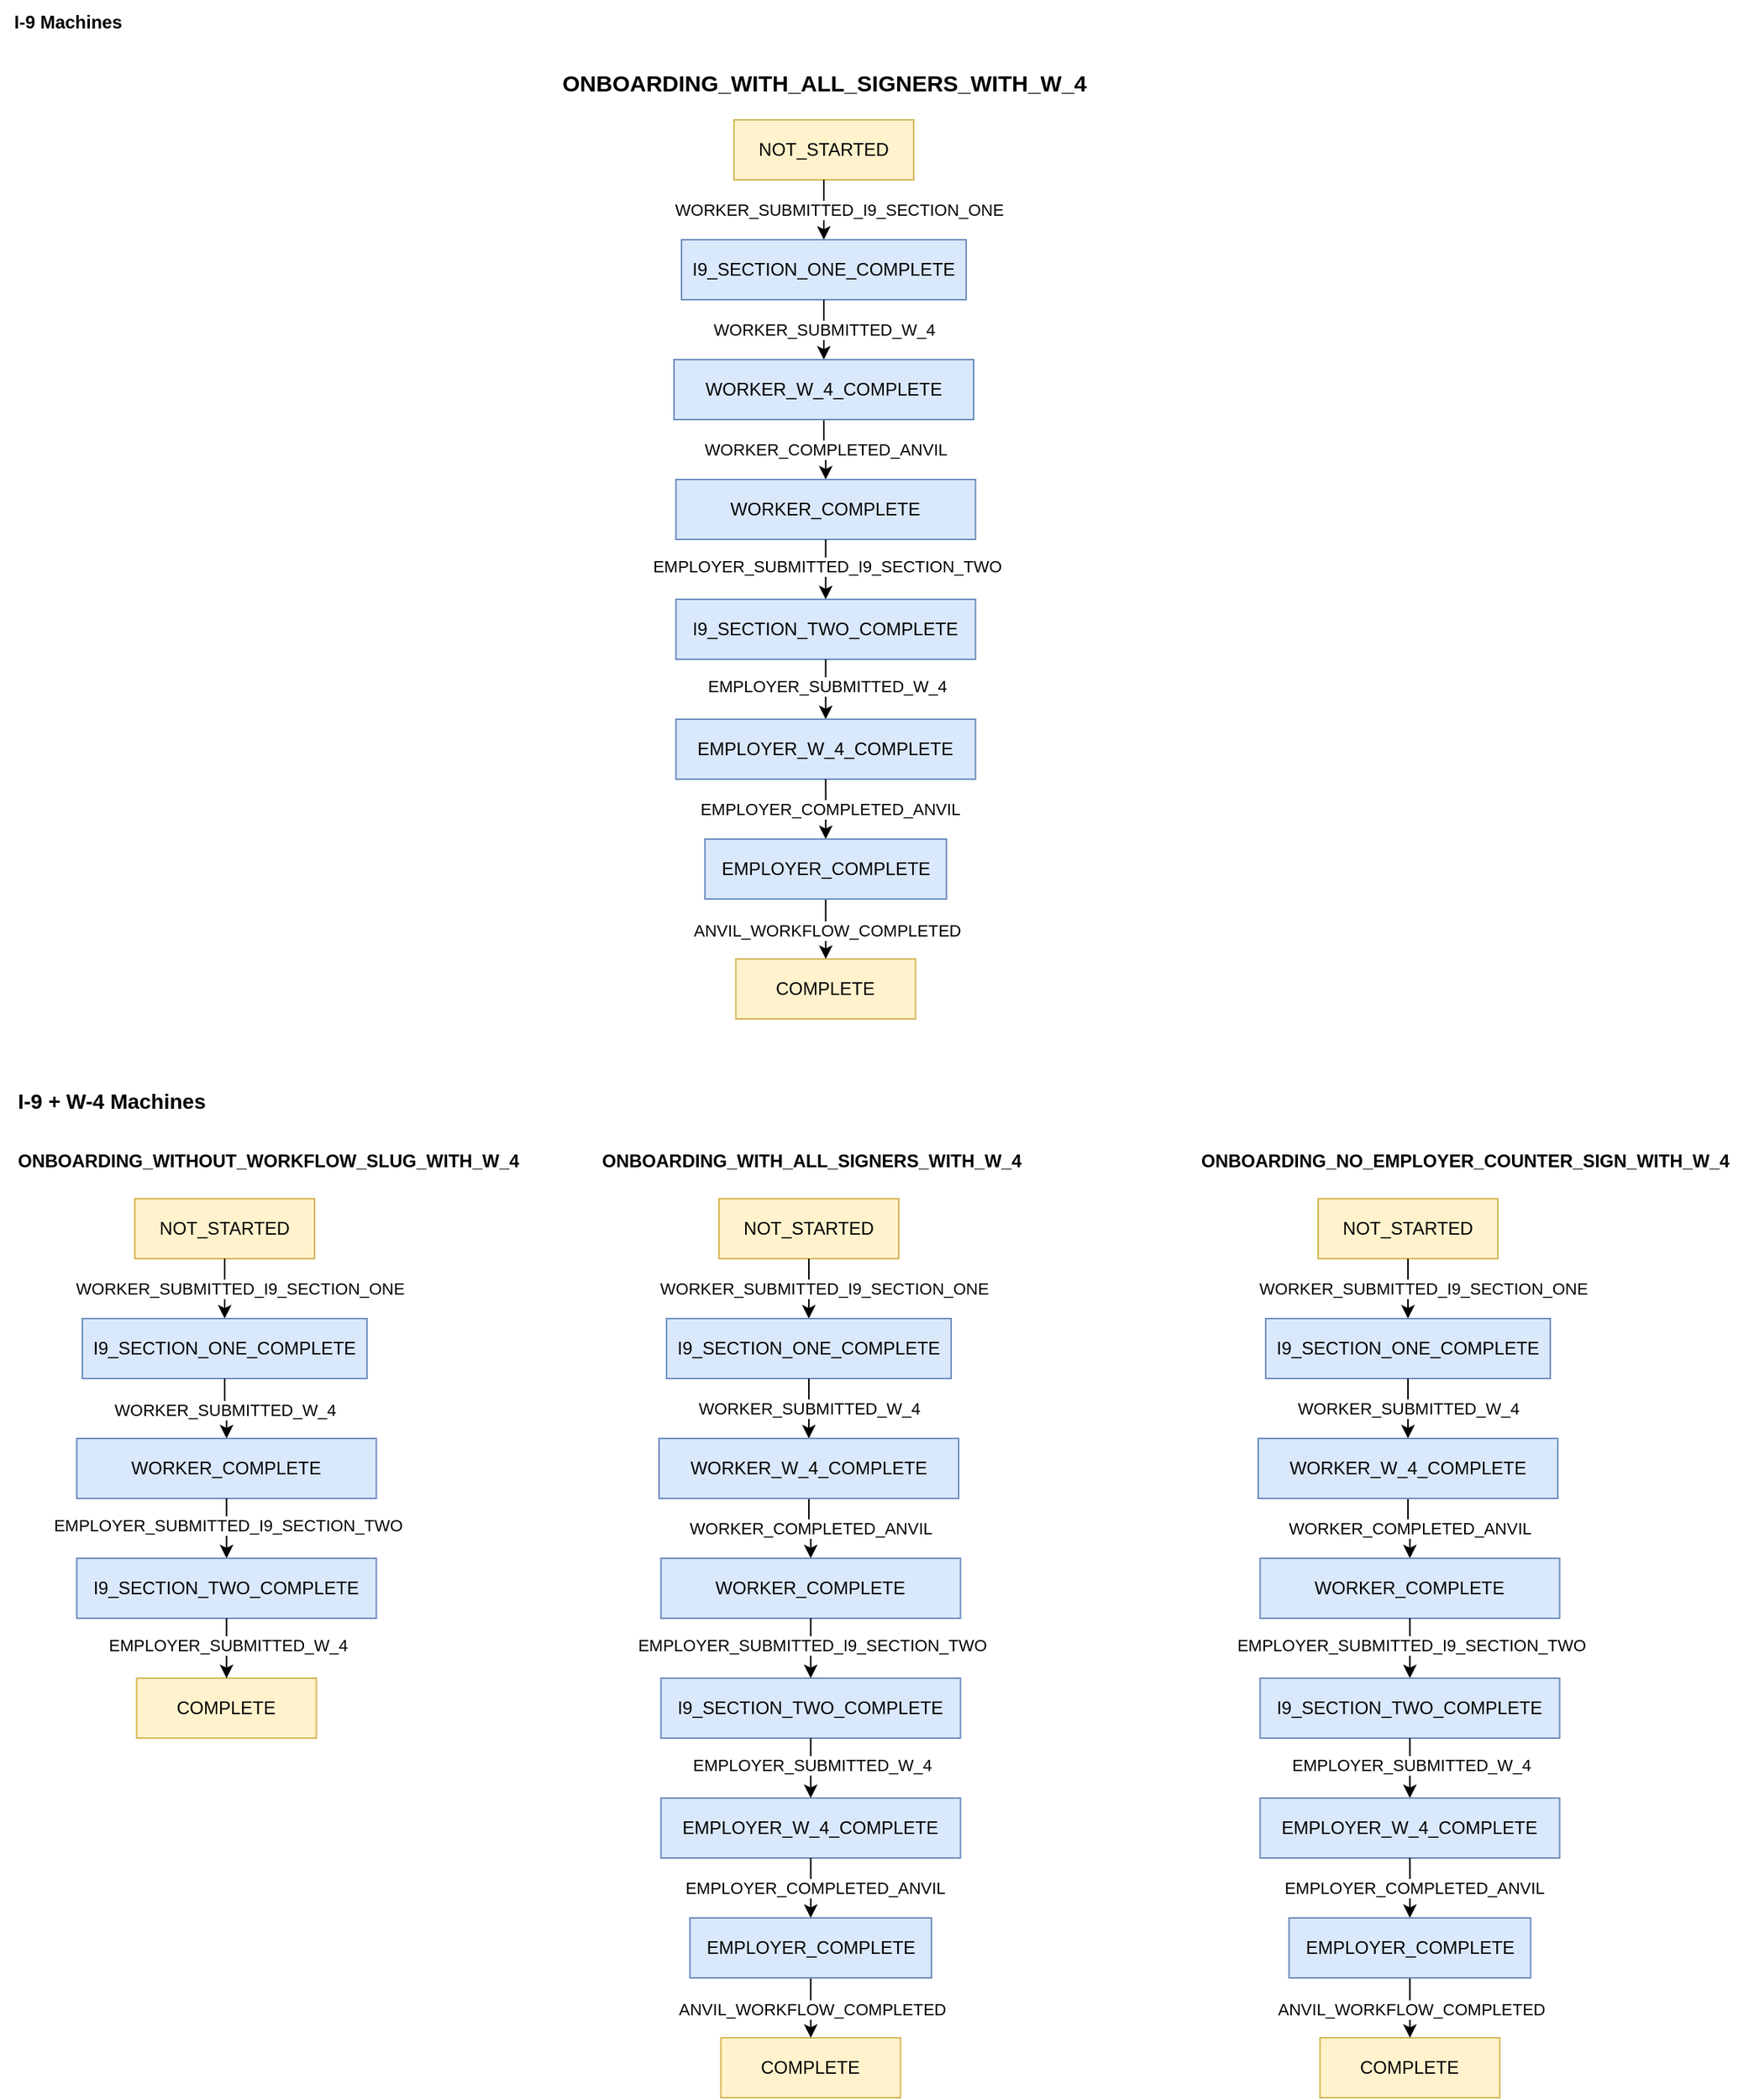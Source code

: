 <mxfile version="24.6.3" type="github">
  <diagram name="Page-1" id="iukkpxbPmAniCHK0yDrJ">
    <mxGraphModel dx="1499" dy="839" grid="1" gridSize="10" guides="1" tooltips="1" connect="1" arrows="1" fold="1" page="1" pageScale="1" pageWidth="850" pageHeight="1100" math="0" shadow="0">
      <root>
        <mxCell id="0" />
        <mxCell id="1" parent="0" />
        <mxCell id="TotN1_Kpjb51vsJ2ve7N-13" value="I-9 Machines" style="text;html=1;align=center;verticalAlign=middle;resizable=0;points=[];autosize=1;strokeColor=none;fillColor=none;fontStyle=1" vertex="1" parent="1">
          <mxGeometry width="90" height="30" as="geometry" />
        </mxCell>
        <mxCell id="TotN1_Kpjb51vsJ2ve7N-20" value="NOT_STARTED" style="whiteSpace=wrap;html=1;fillColor=#fff2cc;strokeColor=#d6b656;" vertex="1" parent="1">
          <mxGeometry x="490" y="80" width="120" height="40" as="geometry" />
        </mxCell>
        <mxCell id="TotN1_Kpjb51vsJ2ve7N-21" value="COMPLETE" style="whiteSpace=wrap;html=1;fillColor=#fff2cc;strokeColor=#d6b656;" vertex="1" parent="1">
          <mxGeometry x="491.25" y="640" width="120" height="40" as="geometry" />
        </mxCell>
        <mxCell id="TotN1_Kpjb51vsJ2ve7N-22" style="edgeStyle=orthogonalEdgeStyle;rounded=0;orthogonalLoop=1;jettySize=auto;html=1;entryX=0.5;entryY=0;entryDx=0;entryDy=0;exitX=0.5;exitY=1;exitDx=0;exitDy=0;" edge="1" parent="1" source="TotN1_Kpjb51vsJ2ve7N-20" target="TotN1_Kpjb51vsJ2ve7N-25">
          <mxGeometry relative="1" as="geometry">
            <mxPoint x="550" y="180" as="sourcePoint" />
          </mxGeometry>
        </mxCell>
        <mxCell id="TotN1_Kpjb51vsJ2ve7N-54" value="WORKER_SUBMITTED_I9_SECTION_ONE" style="edgeLabel;html=1;align=center;verticalAlign=middle;resizable=0;points=[];" vertex="1" connectable="0" parent="TotN1_Kpjb51vsJ2ve7N-22">
          <mxGeometry y="2" relative="1" as="geometry">
            <mxPoint x="8" as="offset" />
          </mxGeometry>
        </mxCell>
        <mxCell id="TotN1_Kpjb51vsJ2ve7N-25" value="I9_SECTION_ONE_COMPLETE" style="whiteSpace=wrap;html=1;fillColor=#dae8fc;strokeColor=#6c8ebf;" vertex="1" parent="1">
          <mxGeometry x="455" y="160" width="190" height="40" as="geometry" />
        </mxCell>
        <mxCell id="TotN1_Kpjb51vsJ2ve7N-28" value="ONBOARDING_WITH_ALL_SIGNERS_WITH_W_4" style="text;html=1;align=center;verticalAlign=middle;resizable=0;points=[];autosize=1;strokeColor=none;fillColor=none;fontStyle=1;fontSize=15;" vertex="1" parent="1">
          <mxGeometry x="400" y="40" width="300" height="30" as="geometry" />
        </mxCell>
        <mxCell id="TotN1_Kpjb51vsJ2ve7N-35" style="edgeStyle=orthogonalEdgeStyle;rounded=0;orthogonalLoop=1;jettySize=auto;html=1;exitX=0.5;exitY=1;exitDx=0;exitDy=0;" edge="1" parent="1" source="TotN1_Kpjb51vsJ2ve7N-25" target="TotN1_Kpjb51vsJ2ve7N-33">
          <mxGeometry relative="1" as="geometry">
            <mxPoint x="550" y="300" as="sourcePoint" />
          </mxGeometry>
        </mxCell>
        <mxCell id="TotN1_Kpjb51vsJ2ve7N-56" value="WORKER_SUBMITTED_W_4" style="edgeLabel;html=1;align=center;verticalAlign=middle;resizable=0;points=[];" vertex="1" connectable="0" parent="TotN1_Kpjb51vsJ2ve7N-35">
          <mxGeometry x="-0.2" y="-2" relative="1" as="geometry">
            <mxPoint x="2" y="4" as="offset" />
          </mxGeometry>
        </mxCell>
        <mxCell id="TotN1_Kpjb51vsJ2ve7N-37" style="edgeStyle=orthogonalEdgeStyle;rounded=0;orthogonalLoop=1;jettySize=auto;html=1;entryX=0.5;entryY=0;entryDx=0;entryDy=0;" edge="1" parent="1" source="TotN1_Kpjb51vsJ2ve7N-33" target="TotN1_Kpjb51vsJ2ve7N-38">
          <mxGeometry relative="1" as="geometry">
            <mxPoint x="550" y="380" as="targetPoint" />
          </mxGeometry>
        </mxCell>
        <mxCell id="TotN1_Kpjb51vsJ2ve7N-57" value="WORKER_COMPLETED_ANVIL" style="edgeLabel;html=1;align=center;verticalAlign=middle;resizable=0;points=[];" vertex="1" connectable="0" parent="TotN1_Kpjb51vsJ2ve7N-37">
          <mxGeometry x="-0.013" relative="1" as="geometry">
            <mxPoint as="offset" />
          </mxGeometry>
        </mxCell>
        <mxCell id="TotN1_Kpjb51vsJ2ve7N-33" value="WORKER_W_4_COMPLETE" style="whiteSpace=wrap;html=1;fillColor=#dae8fc;strokeColor=#6c8ebf;" vertex="1" parent="1">
          <mxGeometry x="450" y="240" width="200" height="40" as="geometry" />
        </mxCell>
        <mxCell id="TotN1_Kpjb51vsJ2ve7N-38" value="WORKER_COMPLETE" style="whiteSpace=wrap;html=1;fillColor=#dae8fc;strokeColor=#6c8ebf;" vertex="1" parent="1">
          <mxGeometry x="451.25" y="320" width="200" height="40" as="geometry" />
        </mxCell>
        <mxCell id="TotN1_Kpjb51vsJ2ve7N-43" style="edgeStyle=orthogonalEdgeStyle;rounded=0;orthogonalLoop=1;jettySize=auto;html=1;exitX=0.5;exitY=1;exitDx=0;exitDy=0;" edge="1" parent="1" source="TotN1_Kpjb51vsJ2ve7N-38" target="TotN1_Kpjb51vsJ2ve7N-42">
          <mxGeometry relative="1" as="geometry">
            <mxPoint x="550" y="540" as="sourcePoint" />
          </mxGeometry>
        </mxCell>
        <mxCell id="TotN1_Kpjb51vsJ2ve7N-58" value="EMPLOYER_SUBMITTED_I9_SECTION_TWO" style="edgeLabel;html=1;align=center;verticalAlign=middle;resizable=0;points=[];" vertex="1" connectable="0" parent="TotN1_Kpjb51vsJ2ve7N-43">
          <mxGeometry x="-0.1" relative="1" as="geometry">
            <mxPoint as="offset" />
          </mxGeometry>
        </mxCell>
        <mxCell id="TotN1_Kpjb51vsJ2ve7N-42" value="I9_SECTION_TWO_COMPLETE" style="whiteSpace=wrap;html=1;fillColor=#dae8fc;strokeColor=#6c8ebf;" vertex="1" parent="1">
          <mxGeometry x="451.25" y="400" width="200" height="40" as="geometry" />
        </mxCell>
        <mxCell id="TotN1_Kpjb51vsJ2ve7N-47" style="edgeStyle=orthogonalEdgeStyle;rounded=0;orthogonalLoop=1;jettySize=auto;html=1;exitX=0.5;exitY=1;exitDx=0;exitDy=0;" edge="1" parent="1" source="TotN1_Kpjb51vsJ2ve7N-42" target="TotN1_Kpjb51vsJ2ve7N-46">
          <mxGeometry relative="1" as="geometry">
            <mxPoint x="550.1" y="660" as="sourcePoint" />
          </mxGeometry>
        </mxCell>
        <mxCell id="TotN1_Kpjb51vsJ2ve7N-59" value="EMPLOYER_SUBMITTED_W_4" style="edgeLabel;html=1;align=center;verticalAlign=middle;resizable=0;points=[];" vertex="1" connectable="0" parent="TotN1_Kpjb51vsJ2ve7N-47">
          <mxGeometry x="-0.1" relative="1" as="geometry">
            <mxPoint as="offset" />
          </mxGeometry>
        </mxCell>
        <mxCell id="TotN1_Kpjb51vsJ2ve7N-46" value="EMPLOYER_W_4_COMPLETE" style="whiteSpace=wrap;html=1;fillColor=#dae8fc;strokeColor=#6c8ebf;" vertex="1" parent="1">
          <mxGeometry x="451.25" y="480" width="200" height="40" as="geometry" />
        </mxCell>
        <mxCell id="TotN1_Kpjb51vsJ2ve7N-51" style="edgeStyle=orthogonalEdgeStyle;rounded=0;orthogonalLoop=1;jettySize=auto;html=1;entryX=0.5;entryY=0;entryDx=0;entryDy=0;exitX=0.5;exitY=1;exitDx=0;exitDy=0;" edge="1" parent="1" source="TotN1_Kpjb51vsJ2ve7N-46" target="TotN1_Kpjb51vsJ2ve7N-50">
          <mxGeometry relative="1" as="geometry">
            <mxPoint x="550.1" y="780" as="sourcePoint" />
          </mxGeometry>
        </mxCell>
        <mxCell id="TotN1_Kpjb51vsJ2ve7N-60" value="EMPLOYER_COMPLETED_ANVIL" style="edgeLabel;html=1;align=center;verticalAlign=middle;resizable=0;points=[];" vertex="1" connectable="0" parent="TotN1_Kpjb51vsJ2ve7N-51">
          <mxGeometry x="-0.012" y="3" relative="1" as="geometry">
            <mxPoint as="offset" />
          </mxGeometry>
        </mxCell>
        <mxCell id="TotN1_Kpjb51vsJ2ve7N-53" style="edgeStyle=orthogonalEdgeStyle;rounded=0;orthogonalLoop=1;jettySize=auto;html=1;" edge="1" parent="1" source="TotN1_Kpjb51vsJ2ve7N-50" target="TotN1_Kpjb51vsJ2ve7N-21">
          <mxGeometry relative="1" as="geometry">
            <mxPoint x="550.01" y="650" as="targetPoint" />
          </mxGeometry>
        </mxCell>
        <mxCell id="TotN1_Kpjb51vsJ2ve7N-61" value="ANVIL_WORKFLOW_COMPLETED" style="edgeLabel;html=1;align=center;verticalAlign=middle;resizable=0;points=[];" vertex="1" connectable="0" parent="TotN1_Kpjb51vsJ2ve7N-53">
          <mxGeometry x="-0.15" relative="1" as="geometry">
            <mxPoint y="4" as="offset" />
          </mxGeometry>
        </mxCell>
        <mxCell id="TotN1_Kpjb51vsJ2ve7N-50" value="EMPLOYER_COMPLETE" style="whiteSpace=wrap;html=1;fillColor=#dae8fc;strokeColor=#6c8ebf;" vertex="1" parent="1">
          <mxGeometry x="470.62" y="560" width="161.25" height="40" as="geometry" />
        </mxCell>
        <mxCell id="TotN1_Kpjb51vsJ2ve7N-62" value="I-9 + W-4 Machines" style="text;html=1;align=left;verticalAlign=middle;resizable=0;points=[];autosize=1;strokeColor=none;fillColor=none;fontStyle=1;fontSize=14;" vertex="1" parent="1">
          <mxGeometry x="10" y="720" width="140" height="30" as="geometry" />
        </mxCell>
        <mxCell id="TotN1_Kpjb51vsJ2ve7N-63" value="NOT_STARTED" style="whiteSpace=wrap;html=1;fillColor=#fff2cc;strokeColor=#d6b656;" vertex="1" parent="1">
          <mxGeometry x="90" y="800" width="120" height="40" as="geometry" />
        </mxCell>
        <mxCell id="TotN1_Kpjb51vsJ2ve7N-64" value="COMPLETE" style="whiteSpace=wrap;html=1;fillColor=#fff2cc;strokeColor=#d6b656;" vertex="1" parent="1">
          <mxGeometry x="91.25" y="1120" width="120" height="40" as="geometry" />
        </mxCell>
        <mxCell id="TotN1_Kpjb51vsJ2ve7N-65" style="edgeStyle=orthogonalEdgeStyle;rounded=0;orthogonalLoop=1;jettySize=auto;html=1;entryX=0.5;entryY=0;entryDx=0;entryDy=0;exitX=0.5;exitY=1;exitDx=0;exitDy=0;" edge="1" parent="1" source="TotN1_Kpjb51vsJ2ve7N-63" target="TotN1_Kpjb51vsJ2ve7N-67">
          <mxGeometry relative="1" as="geometry">
            <mxPoint x="150" y="900" as="sourcePoint" />
          </mxGeometry>
        </mxCell>
        <mxCell id="TotN1_Kpjb51vsJ2ve7N-66" value="WORKER_SUBMITTED_I9_SECTION_ONE" style="edgeLabel;html=1;align=center;verticalAlign=middle;resizable=0;points=[];" vertex="1" connectable="0" parent="TotN1_Kpjb51vsJ2ve7N-65">
          <mxGeometry y="2" relative="1" as="geometry">
            <mxPoint x="8" as="offset" />
          </mxGeometry>
        </mxCell>
        <mxCell id="TotN1_Kpjb51vsJ2ve7N-67" value="I9_SECTION_ONE_COMPLETE" style="whiteSpace=wrap;html=1;fillColor=#dae8fc;strokeColor=#6c8ebf;" vertex="1" parent="1">
          <mxGeometry x="55" y="880" width="190" height="40" as="geometry" />
        </mxCell>
        <mxCell id="TotN1_Kpjb51vsJ2ve7N-68" value="&lt;div&gt;ONBOARDING_WITHOUT_WORKFLOW_SLUG_WITH_W_4&lt;/div&gt;" style="text;html=1;align=left;verticalAlign=middle;resizable=0;points=[];autosize=1;strokeColor=none;fillColor=none;fontStyle=1;fontSize=12;" vertex="1" parent="1">
          <mxGeometry x="10" y="760" width="350" height="30" as="geometry" />
        </mxCell>
        <mxCell id="TotN1_Kpjb51vsJ2ve7N-69" style="edgeStyle=orthogonalEdgeStyle;rounded=0;orthogonalLoop=1;jettySize=auto;html=1;exitX=0.5;exitY=1;exitDx=0;exitDy=0;entryX=0.5;entryY=0;entryDx=0;entryDy=0;" edge="1" parent="1" source="TotN1_Kpjb51vsJ2ve7N-67" target="TotN1_Kpjb51vsJ2ve7N-74">
          <mxGeometry relative="1" as="geometry">
            <mxPoint x="150" y="1020" as="sourcePoint" />
            <mxPoint x="150.0" y="960" as="targetPoint" />
          </mxGeometry>
        </mxCell>
        <mxCell id="TotN1_Kpjb51vsJ2ve7N-70" value="WORKER_SUBMITTED_W_4" style="edgeLabel;html=1;align=center;verticalAlign=middle;resizable=0;points=[];" vertex="1" connectable="0" parent="TotN1_Kpjb51vsJ2ve7N-69">
          <mxGeometry x="-0.2" y="-2" relative="1" as="geometry">
            <mxPoint x="2" y="4" as="offset" />
          </mxGeometry>
        </mxCell>
        <mxCell id="TotN1_Kpjb51vsJ2ve7N-74" value="WORKER_COMPLETE" style="whiteSpace=wrap;html=1;fillColor=#dae8fc;strokeColor=#6c8ebf;" vertex="1" parent="1">
          <mxGeometry x="51.25" y="960" width="200" height="40" as="geometry" />
        </mxCell>
        <mxCell id="TotN1_Kpjb51vsJ2ve7N-75" style="edgeStyle=orthogonalEdgeStyle;rounded=0;orthogonalLoop=1;jettySize=auto;html=1;exitX=0.5;exitY=1;exitDx=0;exitDy=0;" edge="1" parent="1" source="TotN1_Kpjb51vsJ2ve7N-74" target="TotN1_Kpjb51vsJ2ve7N-77">
          <mxGeometry relative="1" as="geometry">
            <mxPoint x="150" y="1260" as="sourcePoint" />
          </mxGeometry>
        </mxCell>
        <mxCell id="TotN1_Kpjb51vsJ2ve7N-76" value="EMPLOYER_SUBMITTED_I9_SECTION_TWO" style="edgeLabel;html=1;align=center;verticalAlign=middle;resizable=0;points=[];" vertex="1" connectable="0" parent="TotN1_Kpjb51vsJ2ve7N-75">
          <mxGeometry x="-0.1" relative="1" as="geometry">
            <mxPoint as="offset" />
          </mxGeometry>
        </mxCell>
        <mxCell id="TotN1_Kpjb51vsJ2ve7N-77" value="I9_SECTION_TWO_COMPLETE" style="whiteSpace=wrap;html=1;fillColor=#dae8fc;strokeColor=#6c8ebf;" vertex="1" parent="1">
          <mxGeometry x="51.25" y="1040" width="200" height="40" as="geometry" />
        </mxCell>
        <mxCell id="TotN1_Kpjb51vsJ2ve7N-78" style="edgeStyle=orthogonalEdgeStyle;rounded=0;orthogonalLoop=1;jettySize=auto;html=1;exitX=0.5;exitY=1;exitDx=0;exitDy=0;entryX=0.5;entryY=0;entryDx=0;entryDy=0;" edge="1" parent="1" source="TotN1_Kpjb51vsJ2ve7N-77" target="TotN1_Kpjb51vsJ2ve7N-64">
          <mxGeometry relative="1" as="geometry">
            <mxPoint x="150.1" y="1380" as="sourcePoint" />
            <mxPoint x="151.25" y="1200" as="targetPoint" />
          </mxGeometry>
        </mxCell>
        <mxCell id="TotN1_Kpjb51vsJ2ve7N-79" value="EMPLOYER_SUBMITTED_W_4" style="edgeLabel;html=1;align=center;verticalAlign=middle;resizable=0;points=[];" vertex="1" connectable="0" parent="TotN1_Kpjb51vsJ2ve7N-78">
          <mxGeometry x="-0.1" relative="1" as="geometry">
            <mxPoint as="offset" />
          </mxGeometry>
        </mxCell>
        <mxCell id="TotN1_Kpjb51vsJ2ve7N-89" value="NOT_STARTED" style="whiteSpace=wrap;html=1;fillColor=#fff2cc;strokeColor=#d6b656;" vertex="1" parent="1">
          <mxGeometry x="480" y="800" width="120" height="40" as="geometry" />
        </mxCell>
        <mxCell id="TotN1_Kpjb51vsJ2ve7N-90" value="COMPLETE" style="whiteSpace=wrap;html=1;fillColor=#fff2cc;strokeColor=#d6b656;" vertex="1" parent="1">
          <mxGeometry x="481.25" y="1360" width="120" height="40" as="geometry" />
        </mxCell>
        <mxCell id="TotN1_Kpjb51vsJ2ve7N-91" style="edgeStyle=orthogonalEdgeStyle;rounded=0;orthogonalLoop=1;jettySize=auto;html=1;entryX=0.5;entryY=0;entryDx=0;entryDy=0;exitX=0.5;exitY=1;exitDx=0;exitDy=0;" edge="1" source="TotN1_Kpjb51vsJ2ve7N-89" target="TotN1_Kpjb51vsJ2ve7N-93" parent="1">
          <mxGeometry relative="1" as="geometry">
            <mxPoint x="540" y="900" as="sourcePoint" />
          </mxGeometry>
        </mxCell>
        <mxCell id="TotN1_Kpjb51vsJ2ve7N-92" value="WORKER_SUBMITTED_I9_SECTION_ONE" style="edgeLabel;html=1;align=center;verticalAlign=middle;resizable=0;points=[];" vertex="1" connectable="0" parent="TotN1_Kpjb51vsJ2ve7N-91">
          <mxGeometry y="2" relative="1" as="geometry">
            <mxPoint x="8" as="offset" />
          </mxGeometry>
        </mxCell>
        <mxCell id="TotN1_Kpjb51vsJ2ve7N-93" value="I9_SECTION_ONE_COMPLETE" style="whiteSpace=wrap;html=1;fillColor=#dae8fc;strokeColor=#6c8ebf;" vertex="1" parent="1">
          <mxGeometry x="445" y="880" width="190" height="40" as="geometry" />
        </mxCell>
        <mxCell id="TotN1_Kpjb51vsJ2ve7N-94" value="ONBOARDING_WITH_ALL_SIGNERS_WITH_W_4" style="text;html=1;align=left;verticalAlign=middle;resizable=0;points=[];autosize=1;strokeColor=none;fillColor=none;fontStyle=1;fontSize=12;" vertex="1" parent="1">
          <mxGeometry x="400" y="760" width="300" height="30" as="geometry" />
        </mxCell>
        <mxCell id="TotN1_Kpjb51vsJ2ve7N-95" style="edgeStyle=orthogonalEdgeStyle;rounded=0;orthogonalLoop=1;jettySize=auto;html=1;exitX=0.5;exitY=1;exitDx=0;exitDy=0;" edge="1" source="TotN1_Kpjb51vsJ2ve7N-93" target="TotN1_Kpjb51vsJ2ve7N-99" parent="1">
          <mxGeometry relative="1" as="geometry">
            <mxPoint x="540" y="1020" as="sourcePoint" />
          </mxGeometry>
        </mxCell>
        <mxCell id="TotN1_Kpjb51vsJ2ve7N-96" value="WORKER_SUBMITTED_W_4" style="edgeLabel;html=1;align=center;verticalAlign=middle;resizable=0;points=[];" vertex="1" connectable="0" parent="TotN1_Kpjb51vsJ2ve7N-95">
          <mxGeometry x="-0.2" y="-2" relative="1" as="geometry">
            <mxPoint x="2" y="4" as="offset" />
          </mxGeometry>
        </mxCell>
        <mxCell id="TotN1_Kpjb51vsJ2ve7N-97" style="edgeStyle=orthogonalEdgeStyle;rounded=0;orthogonalLoop=1;jettySize=auto;html=1;entryX=0.5;entryY=0;entryDx=0;entryDy=0;" edge="1" source="TotN1_Kpjb51vsJ2ve7N-99" target="TotN1_Kpjb51vsJ2ve7N-100" parent="1">
          <mxGeometry relative="1" as="geometry">
            <mxPoint x="540" y="1100" as="targetPoint" />
          </mxGeometry>
        </mxCell>
        <mxCell id="TotN1_Kpjb51vsJ2ve7N-98" value="WORKER_COMPLETED_ANVIL" style="edgeLabel;html=1;align=center;verticalAlign=middle;resizable=0;points=[];" vertex="1" connectable="0" parent="TotN1_Kpjb51vsJ2ve7N-97">
          <mxGeometry x="-0.013" relative="1" as="geometry">
            <mxPoint as="offset" />
          </mxGeometry>
        </mxCell>
        <mxCell id="TotN1_Kpjb51vsJ2ve7N-99" value="WORKER_W_4_COMPLETE" style="whiteSpace=wrap;html=1;fillColor=#dae8fc;strokeColor=#6c8ebf;" vertex="1" parent="1">
          <mxGeometry x="440" y="960" width="200" height="40" as="geometry" />
        </mxCell>
        <mxCell id="TotN1_Kpjb51vsJ2ve7N-100" value="WORKER_COMPLETE" style="whiteSpace=wrap;html=1;fillColor=#dae8fc;strokeColor=#6c8ebf;" vertex="1" parent="1">
          <mxGeometry x="441.25" y="1040" width="200" height="40" as="geometry" />
        </mxCell>
        <mxCell id="TotN1_Kpjb51vsJ2ve7N-101" style="edgeStyle=orthogonalEdgeStyle;rounded=0;orthogonalLoop=1;jettySize=auto;html=1;exitX=0.5;exitY=1;exitDx=0;exitDy=0;" edge="1" source="TotN1_Kpjb51vsJ2ve7N-100" target="TotN1_Kpjb51vsJ2ve7N-103" parent="1">
          <mxGeometry relative="1" as="geometry">
            <mxPoint x="540" y="1260" as="sourcePoint" />
          </mxGeometry>
        </mxCell>
        <mxCell id="TotN1_Kpjb51vsJ2ve7N-102" value="EMPLOYER_SUBMITTED_I9_SECTION_TWO" style="edgeLabel;html=1;align=center;verticalAlign=middle;resizable=0;points=[];" vertex="1" connectable="0" parent="TotN1_Kpjb51vsJ2ve7N-101">
          <mxGeometry x="-0.1" relative="1" as="geometry">
            <mxPoint as="offset" />
          </mxGeometry>
        </mxCell>
        <mxCell id="TotN1_Kpjb51vsJ2ve7N-103" value="I9_SECTION_TWO_COMPLETE" style="whiteSpace=wrap;html=1;fillColor=#dae8fc;strokeColor=#6c8ebf;" vertex="1" parent="1">
          <mxGeometry x="441.25" y="1120" width="200" height="40" as="geometry" />
        </mxCell>
        <mxCell id="TotN1_Kpjb51vsJ2ve7N-104" style="edgeStyle=orthogonalEdgeStyle;rounded=0;orthogonalLoop=1;jettySize=auto;html=1;exitX=0.5;exitY=1;exitDx=0;exitDy=0;" edge="1" source="TotN1_Kpjb51vsJ2ve7N-103" target="TotN1_Kpjb51vsJ2ve7N-106" parent="1">
          <mxGeometry relative="1" as="geometry">
            <mxPoint x="540.1" y="1380" as="sourcePoint" />
          </mxGeometry>
        </mxCell>
        <mxCell id="TotN1_Kpjb51vsJ2ve7N-105" value="EMPLOYER_SUBMITTED_W_4" style="edgeLabel;html=1;align=center;verticalAlign=middle;resizable=0;points=[];" vertex="1" connectable="0" parent="TotN1_Kpjb51vsJ2ve7N-104">
          <mxGeometry x="-0.1" relative="1" as="geometry">
            <mxPoint as="offset" />
          </mxGeometry>
        </mxCell>
        <mxCell id="TotN1_Kpjb51vsJ2ve7N-106" value="EMPLOYER_W_4_COMPLETE" style="whiteSpace=wrap;html=1;fillColor=#dae8fc;strokeColor=#6c8ebf;" vertex="1" parent="1">
          <mxGeometry x="441.25" y="1200" width="200" height="40" as="geometry" />
        </mxCell>
        <mxCell id="TotN1_Kpjb51vsJ2ve7N-107" style="edgeStyle=orthogonalEdgeStyle;rounded=0;orthogonalLoop=1;jettySize=auto;html=1;entryX=0.5;entryY=0;entryDx=0;entryDy=0;exitX=0.5;exitY=1;exitDx=0;exitDy=0;" edge="1" source="TotN1_Kpjb51vsJ2ve7N-106" target="TotN1_Kpjb51vsJ2ve7N-111" parent="1">
          <mxGeometry relative="1" as="geometry">
            <mxPoint x="540.1" y="1500" as="sourcePoint" />
          </mxGeometry>
        </mxCell>
        <mxCell id="TotN1_Kpjb51vsJ2ve7N-108" value="EMPLOYER_COMPLETED_ANVIL" style="edgeLabel;html=1;align=center;verticalAlign=middle;resizable=0;points=[];" vertex="1" connectable="0" parent="TotN1_Kpjb51vsJ2ve7N-107">
          <mxGeometry x="-0.012" y="3" relative="1" as="geometry">
            <mxPoint as="offset" />
          </mxGeometry>
        </mxCell>
        <mxCell id="TotN1_Kpjb51vsJ2ve7N-109" style="edgeStyle=orthogonalEdgeStyle;rounded=0;orthogonalLoop=1;jettySize=auto;html=1;" edge="1" source="TotN1_Kpjb51vsJ2ve7N-111" target="TotN1_Kpjb51vsJ2ve7N-90" parent="1">
          <mxGeometry relative="1" as="geometry">
            <mxPoint x="540.01" y="1370" as="targetPoint" />
          </mxGeometry>
        </mxCell>
        <mxCell id="TotN1_Kpjb51vsJ2ve7N-110" value="ANVIL_WORKFLOW_COMPLETED" style="edgeLabel;html=1;align=center;verticalAlign=middle;resizable=0;points=[];" vertex="1" connectable="0" parent="TotN1_Kpjb51vsJ2ve7N-109">
          <mxGeometry x="-0.15" relative="1" as="geometry">
            <mxPoint y="4" as="offset" />
          </mxGeometry>
        </mxCell>
        <mxCell id="TotN1_Kpjb51vsJ2ve7N-111" value="EMPLOYER_COMPLETE" style="whiteSpace=wrap;html=1;fillColor=#dae8fc;strokeColor=#6c8ebf;" vertex="1" parent="1">
          <mxGeometry x="460.62" y="1280" width="161.25" height="40" as="geometry" />
        </mxCell>
        <mxCell id="TotN1_Kpjb51vsJ2ve7N-113" value="NOT_STARTED" style="whiteSpace=wrap;html=1;fillColor=#fff2cc;strokeColor=#d6b656;" vertex="1" parent="1">
          <mxGeometry x="880" y="800" width="120" height="40" as="geometry" />
        </mxCell>
        <mxCell id="TotN1_Kpjb51vsJ2ve7N-114" value="COMPLETE" style="whiteSpace=wrap;html=1;fillColor=#fff2cc;strokeColor=#d6b656;" vertex="1" parent="1">
          <mxGeometry x="881.25" y="1360" width="120" height="40" as="geometry" />
        </mxCell>
        <mxCell id="TotN1_Kpjb51vsJ2ve7N-115" style="edgeStyle=orthogonalEdgeStyle;rounded=0;orthogonalLoop=1;jettySize=auto;html=1;entryX=0.5;entryY=0;entryDx=0;entryDy=0;exitX=0.5;exitY=1;exitDx=0;exitDy=0;" edge="1" parent="1" source="TotN1_Kpjb51vsJ2ve7N-113" target="TotN1_Kpjb51vsJ2ve7N-117">
          <mxGeometry relative="1" as="geometry">
            <mxPoint x="940" y="900" as="sourcePoint" />
          </mxGeometry>
        </mxCell>
        <mxCell id="TotN1_Kpjb51vsJ2ve7N-116" value="WORKER_SUBMITTED_I9_SECTION_ONE" style="edgeLabel;html=1;align=center;verticalAlign=middle;resizable=0;points=[];" vertex="1" connectable="0" parent="TotN1_Kpjb51vsJ2ve7N-115">
          <mxGeometry y="2" relative="1" as="geometry">
            <mxPoint x="8" as="offset" />
          </mxGeometry>
        </mxCell>
        <mxCell id="TotN1_Kpjb51vsJ2ve7N-117" value="I9_SECTION_ONE_COMPLETE" style="whiteSpace=wrap;html=1;fillColor=#dae8fc;strokeColor=#6c8ebf;" vertex="1" parent="1">
          <mxGeometry x="845" y="880" width="190" height="40" as="geometry" />
        </mxCell>
        <mxCell id="TotN1_Kpjb51vsJ2ve7N-118" value="ONBOARDING_NO_EMPLOYER_COUNTER_SIGN_WITH_W_4" style="text;html=1;align=left;verticalAlign=middle;resizable=0;points=[];autosize=1;strokeColor=none;fillColor=none;fontStyle=1;fontSize=12;" vertex="1" parent="1">
          <mxGeometry x="800" y="760" width="370" height="30" as="geometry" />
        </mxCell>
        <mxCell id="TotN1_Kpjb51vsJ2ve7N-119" style="edgeStyle=orthogonalEdgeStyle;rounded=0;orthogonalLoop=1;jettySize=auto;html=1;exitX=0.5;exitY=1;exitDx=0;exitDy=0;" edge="1" parent="1" source="TotN1_Kpjb51vsJ2ve7N-117" target="TotN1_Kpjb51vsJ2ve7N-123">
          <mxGeometry relative="1" as="geometry">
            <mxPoint x="940" y="1020" as="sourcePoint" />
          </mxGeometry>
        </mxCell>
        <mxCell id="TotN1_Kpjb51vsJ2ve7N-120" value="WORKER_SUBMITTED_W_4" style="edgeLabel;html=1;align=center;verticalAlign=middle;resizable=0;points=[];" vertex="1" connectable="0" parent="TotN1_Kpjb51vsJ2ve7N-119">
          <mxGeometry x="-0.2" y="-2" relative="1" as="geometry">
            <mxPoint x="2" y="4" as="offset" />
          </mxGeometry>
        </mxCell>
        <mxCell id="TotN1_Kpjb51vsJ2ve7N-121" style="edgeStyle=orthogonalEdgeStyle;rounded=0;orthogonalLoop=1;jettySize=auto;html=1;entryX=0.5;entryY=0;entryDx=0;entryDy=0;" edge="1" parent="1" source="TotN1_Kpjb51vsJ2ve7N-123" target="TotN1_Kpjb51vsJ2ve7N-124">
          <mxGeometry relative="1" as="geometry">
            <mxPoint x="940" y="1100" as="targetPoint" />
          </mxGeometry>
        </mxCell>
        <mxCell id="TotN1_Kpjb51vsJ2ve7N-122" value="WORKER_COMPLETED_ANVIL" style="edgeLabel;html=1;align=center;verticalAlign=middle;resizable=0;points=[];" vertex="1" connectable="0" parent="TotN1_Kpjb51vsJ2ve7N-121">
          <mxGeometry x="-0.013" relative="1" as="geometry">
            <mxPoint as="offset" />
          </mxGeometry>
        </mxCell>
        <mxCell id="TotN1_Kpjb51vsJ2ve7N-123" value="WORKER_W_4_COMPLETE" style="whiteSpace=wrap;html=1;fillColor=#dae8fc;strokeColor=#6c8ebf;" vertex="1" parent="1">
          <mxGeometry x="840" y="960" width="200" height="40" as="geometry" />
        </mxCell>
        <mxCell id="TotN1_Kpjb51vsJ2ve7N-124" value="WORKER_COMPLETE" style="whiteSpace=wrap;html=1;fillColor=#dae8fc;strokeColor=#6c8ebf;" vertex="1" parent="1">
          <mxGeometry x="841.25" y="1040" width="200" height="40" as="geometry" />
        </mxCell>
        <mxCell id="TotN1_Kpjb51vsJ2ve7N-125" style="edgeStyle=orthogonalEdgeStyle;rounded=0;orthogonalLoop=1;jettySize=auto;html=1;exitX=0.5;exitY=1;exitDx=0;exitDy=0;" edge="1" parent="1" source="TotN1_Kpjb51vsJ2ve7N-124" target="TotN1_Kpjb51vsJ2ve7N-127">
          <mxGeometry relative="1" as="geometry">
            <mxPoint x="940" y="1260" as="sourcePoint" />
          </mxGeometry>
        </mxCell>
        <mxCell id="TotN1_Kpjb51vsJ2ve7N-126" value="EMPLOYER_SUBMITTED_I9_SECTION_TWO" style="edgeLabel;html=1;align=center;verticalAlign=middle;resizable=0;points=[];" vertex="1" connectable="0" parent="TotN1_Kpjb51vsJ2ve7N-125">
          <mxGeometry x="-0.1" relative="1" as="geometry">
            <mxPoint as="offset" />
          </mxGeometry>
        </mxCell>
        <mxCell id="TotN1_Kpjb51vsJ2ve7N-127" value="I9_SECTION_TWO_COMPLETE" style="whiteSpace=wrap;html=1;fillColor=#dae8fc;strokeColor=#6c8ebf;" vertex="1" parent="1">
          <mxGeometry x="841.25" y="1120" width="200" height="40" as="geometry" />
        </mxCell>
        <mxCell id="TotN1_Kpjb51vsJ2ve7N-128" style="edgeStyle=orthogonalEdgeStyle;rounded=0;orthogonalLoop=1;jettySize=auto;html=1;exitX=0.5;exitY=1;exitDx=0;exitDy=0;" edge="1" parent="1" source="TotN1_Kpjb51vsJ2ve7N-127" target="TotN1_Kpjb51vsJ2ve7N-130">
          <mxGeometry relative="1" as="geometry">
            <mxPoint x="940.1" y="1380" as="sourcePoint" />
          </mxGeometry>
        </mxCell>
        <mxCell id="TotN1_Kpjb51vsJ2ve7N-129" value="EMPLOYER_SUBMITTED_W_4" style="edgeLabel;html=1;align=center;verticalAlign=middle;resizable=0;points=[];" vertex="1" connectable="0" parent="TotN1_Kpjb51vsJ2ve7N-128">
          <mxGeometry x="-0.1" relative="1" as="geometry">
            <mxPoint as="offset" />
          </mxGeometry>
        </mxCell>
        <mxCell id="TotN1_Kpjb51vsJ2ve7N-130" value="EMPLOYER_W_4_COMPLETE" style="whiteSpace=wrap;html=1;fillColor=#dae8fc;strokeColor=#6c8ebf;" vertex="1" parent="1">
          <mxGeometry x="841.25" y="1200" width="200" height="40" as="geometry" />
        </mxCell>
        <mxCell id="TotN1_Kpjb51vsJ2ve7N-131" style="edgeStyle=orthogonalEdgeStyle;rounded=0;orthogonalLoop=1;jettySize=auto;html=1;entryX=0.5;entryY=0;entryDx=0;entryDy=0;exitX=0.5;exitY=1;exitDx=0;exitDy=0;" edge="1" parent="1" source="TotN1_Kpjb51vsJ2ve7N-130" target="TotN1_Kpjb51vsJ2ve7N-135">
          <mxGeometry relative="1" as="geometry">
            <mxPoint x="940.1" y="1500" as="sourcePoint" />
          </mxGeometry>
        </mxCell>
        <mxCell id="TotN1_Kpjb51vsJ2ve7N-132" value="EMPLOYER_COMPLETED_ANVIL" style="edgeLabel;html=1;align=center;verticalAlign=middle;resizable=0;points=[];" vertex="1" connectable="0" parent="TotN1_Kpjb51vsJ2ve7N-131">
          <mxGeometry x="-0.012" y="3" relative="1" as="geometry">
            <mxPoint as="offset" />
          </mxGeometry>
        </mxCell>
        <mxCell id="TotN1_Kpjb51vsJ2ve7N-133" style="edgeStyle=orthogonalEdgeStyle;rounded=0;orthogonalLoop=1;jettySize=auto;html=1;" edge="1" parent="1" source="TotN1_Kpjb51vsJ2ve7N-135" target="TotN1_Kpjb51vsJ2ve7N-114">
          <mxGeometry relative="1" as="geometry">
            <mxPoint x="940.01" y="1370" as="targetPoint" />
          </mxGeometry>
        </mxCell>
        <mxCell id="TotN1_Kpjb51vsJ2ve7N-134" value="ANVIL_WORKFLOW_COMPLETED" style="edgeLabel;html=1;align=center;verticalAlign=middle;resizable=0;points=[];" vertex="1" connectable="0" parent="TotN1_Kpjb51vsJ2ve7N-133">
          <mxGeometry x="-0.15" relative="1" as="geometry">
            <mxPoint y="4" as="offset" />
          </mxGeometry>
        </mxCell>
        <mxCell id="TotN1_Kpjb51vsJ2ve7N-135" value="EMPLOYER_COMPLETE" style="whiteSpace=wrap;html=1;fillColor=#dae8fc;strokeColor=#6c8ebf;" vertex="1" parent="1">
          <mxGeometry x="860.62" y="1280" width="161.25" height="40" as="geometry" />
        </mxCell>
      </root>
    </mxGraphModel>
  </diagram>
</mxfile>
